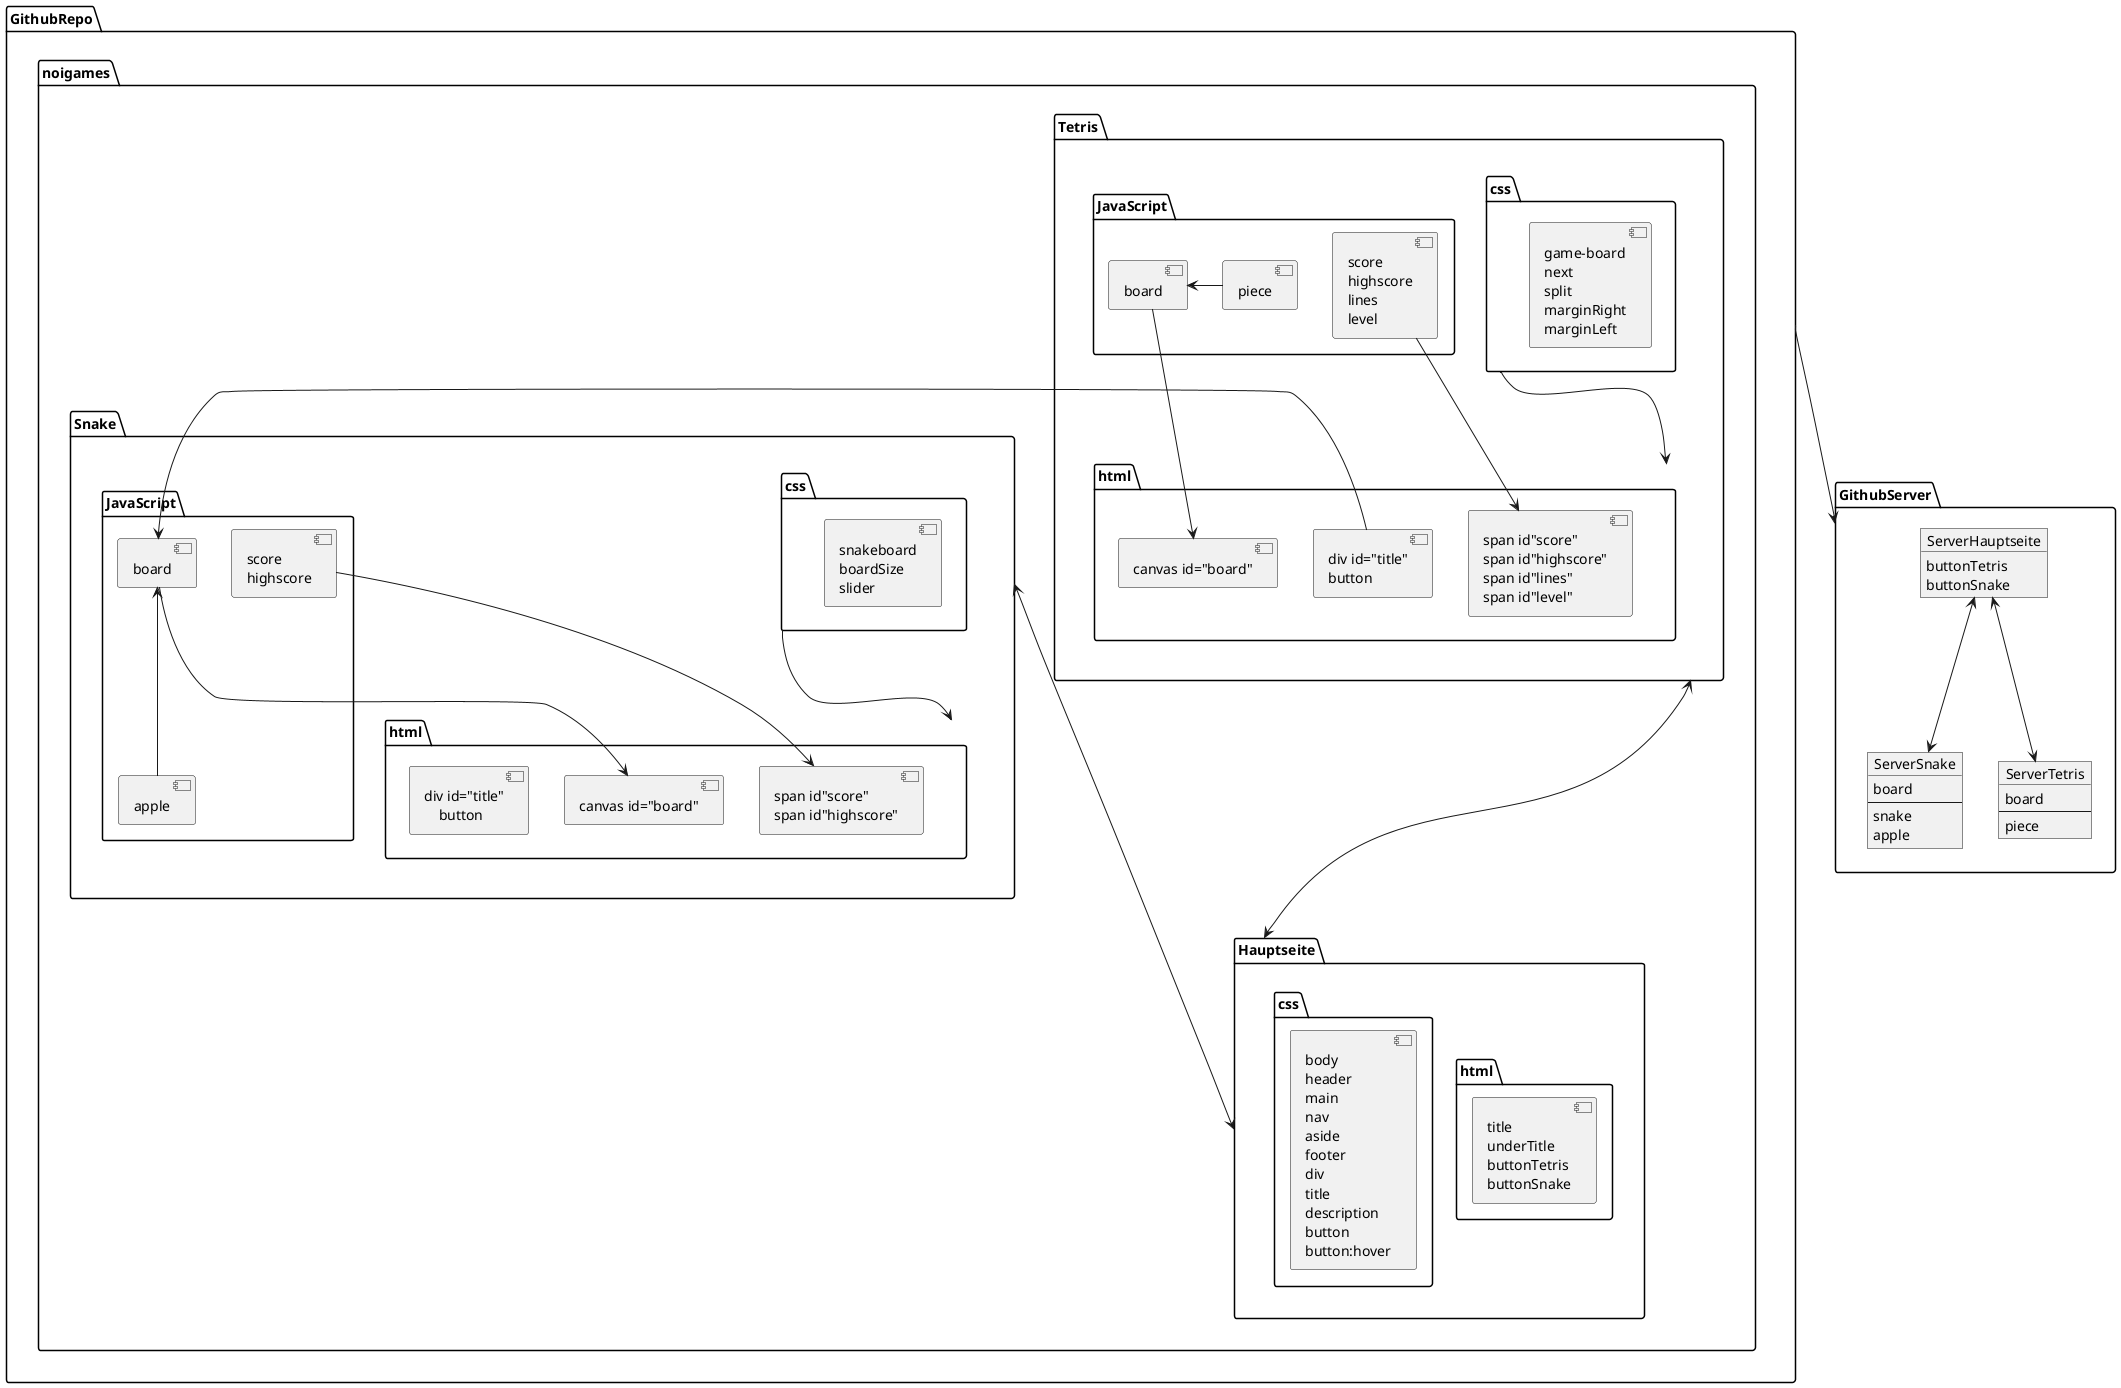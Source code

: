 @startuml
package GithubServer {
    object ServerHauptseite {
        buttonTetris
        buttonSnake
    }
    object ServerTetris {
        board
        --
        piece
    }
    object ServerSnake {
        board
        --
        snake
        apple
    }
}
package GithubRepo{
    package noigames {
        package Hauptseite {
            package html as h1 {
                component 1 [
                    title
                    underTitle
                    buttonTetris
                    buttonSnake
                ]
            }
            package css as c1 {
                component 2 [
                    body
                    header
                    main
                    nav
                    aside
                    footer
                    div
                    title
                    description
                    button
                    button:hover
                ]
            }
        }
        package Tetris {
            package html as h2 {
                component 3 [
                    canvas id="board"
                ]
                component 11 [
                    span id"score"
                    span id"highscore"
                    span id"lines"
                    span id"level"
                ]
                component 12 [
                    div id="title"
                    button
                ]
            }
            package css as c2{
                component 4 [
                    game-board
                    next
                    split
                    marginRight
                    marginLeft
                ]
            }
            package JavaScript as j1 {
                component 5 [
                    board
                ]
                component 9 [
                    piece
                ]
                component 10 [
                    score
                    highscore
                    lines
                    level
                ]
            }
        }
        package Snake {
            package html as h3 {
                component 6 [
                    canvas id="board"
                ]
                component 15 [
                    span id"score"
                    span id"highscore"
                ]
                component 16 [
                div id="title"
                    button
                ]
            }
            package css as c3 {
                component 7 [
                    snakeboard
                    boardSize
                    slider
                ]
            }
            package JavaScript as j2{
                component 8 [
                    board
                ]
                component 12 [
                    snake
                ]
                component 13 [
                    apple
                ]
                component 14 [
                    score
                    highscore
                ]
            }
        }
    }
}
Hauptseite <--> Snake
Tetris <----> Hauptseite

ServerHauptseite <--> ServerTetris
ServerHauptseite <--> ServerSnake

GithubRepo --> GithubServer
5 <- 9
5 --> 3
10 -> 11
c2 --> h2
8 <- 12
8 <-- 13
14 --> 15
8 -> 6
c3 --> h3
@enduml